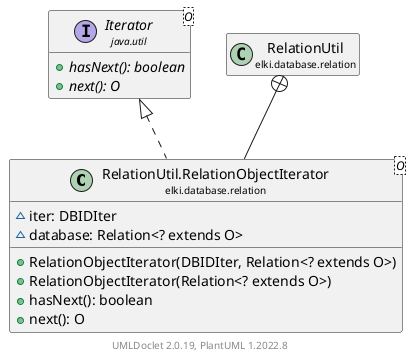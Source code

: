 @startuml
    remove .*\.(Instance|Par|Parameterizer|Factory)$
    set namespaceSeparator none
    hide empty fields
    hide empty methods

    class "<size:14>RelationUtil.RelationObjectIterator\n<size:10>elki.database.relation" as elki.database.relation.RelationUtil.RelationObjectIterator<O> [[RelationUtil.RelationObjectIterator.html]] {
        ~iter: DBIDIter
        ~database: Relation<? extends O>
        +RelationObjectIterator(DBIDIter, Relation<? extends O>)
        +RelationObjectIterator(Relation<? extends O>)
        +hasNext(): boolean
        +next(): O
    }

    interface "<size:14>Iterator\n<size:10>java.util" as java.util.Iterator<O> {
        {abstract} +hasNext(): boolean
        {abstract} +next(): O
    }
    class "<size:14>RelationUtil\n<size:10>elki.database.relation" as elki.database.relation.RelationUtil [[RelationUtil.html]]

    java.util.Iterator <|.. elki.database.relation.RelationUtil.RelationObjectIterator
    elki.database.relation.RelationUtil +-- elki.database.relation.RelationUtil.RelationObjectIterator

    center footer UMLDoclet 2.0.19, PlantUML 1.2022.8
@enduml
